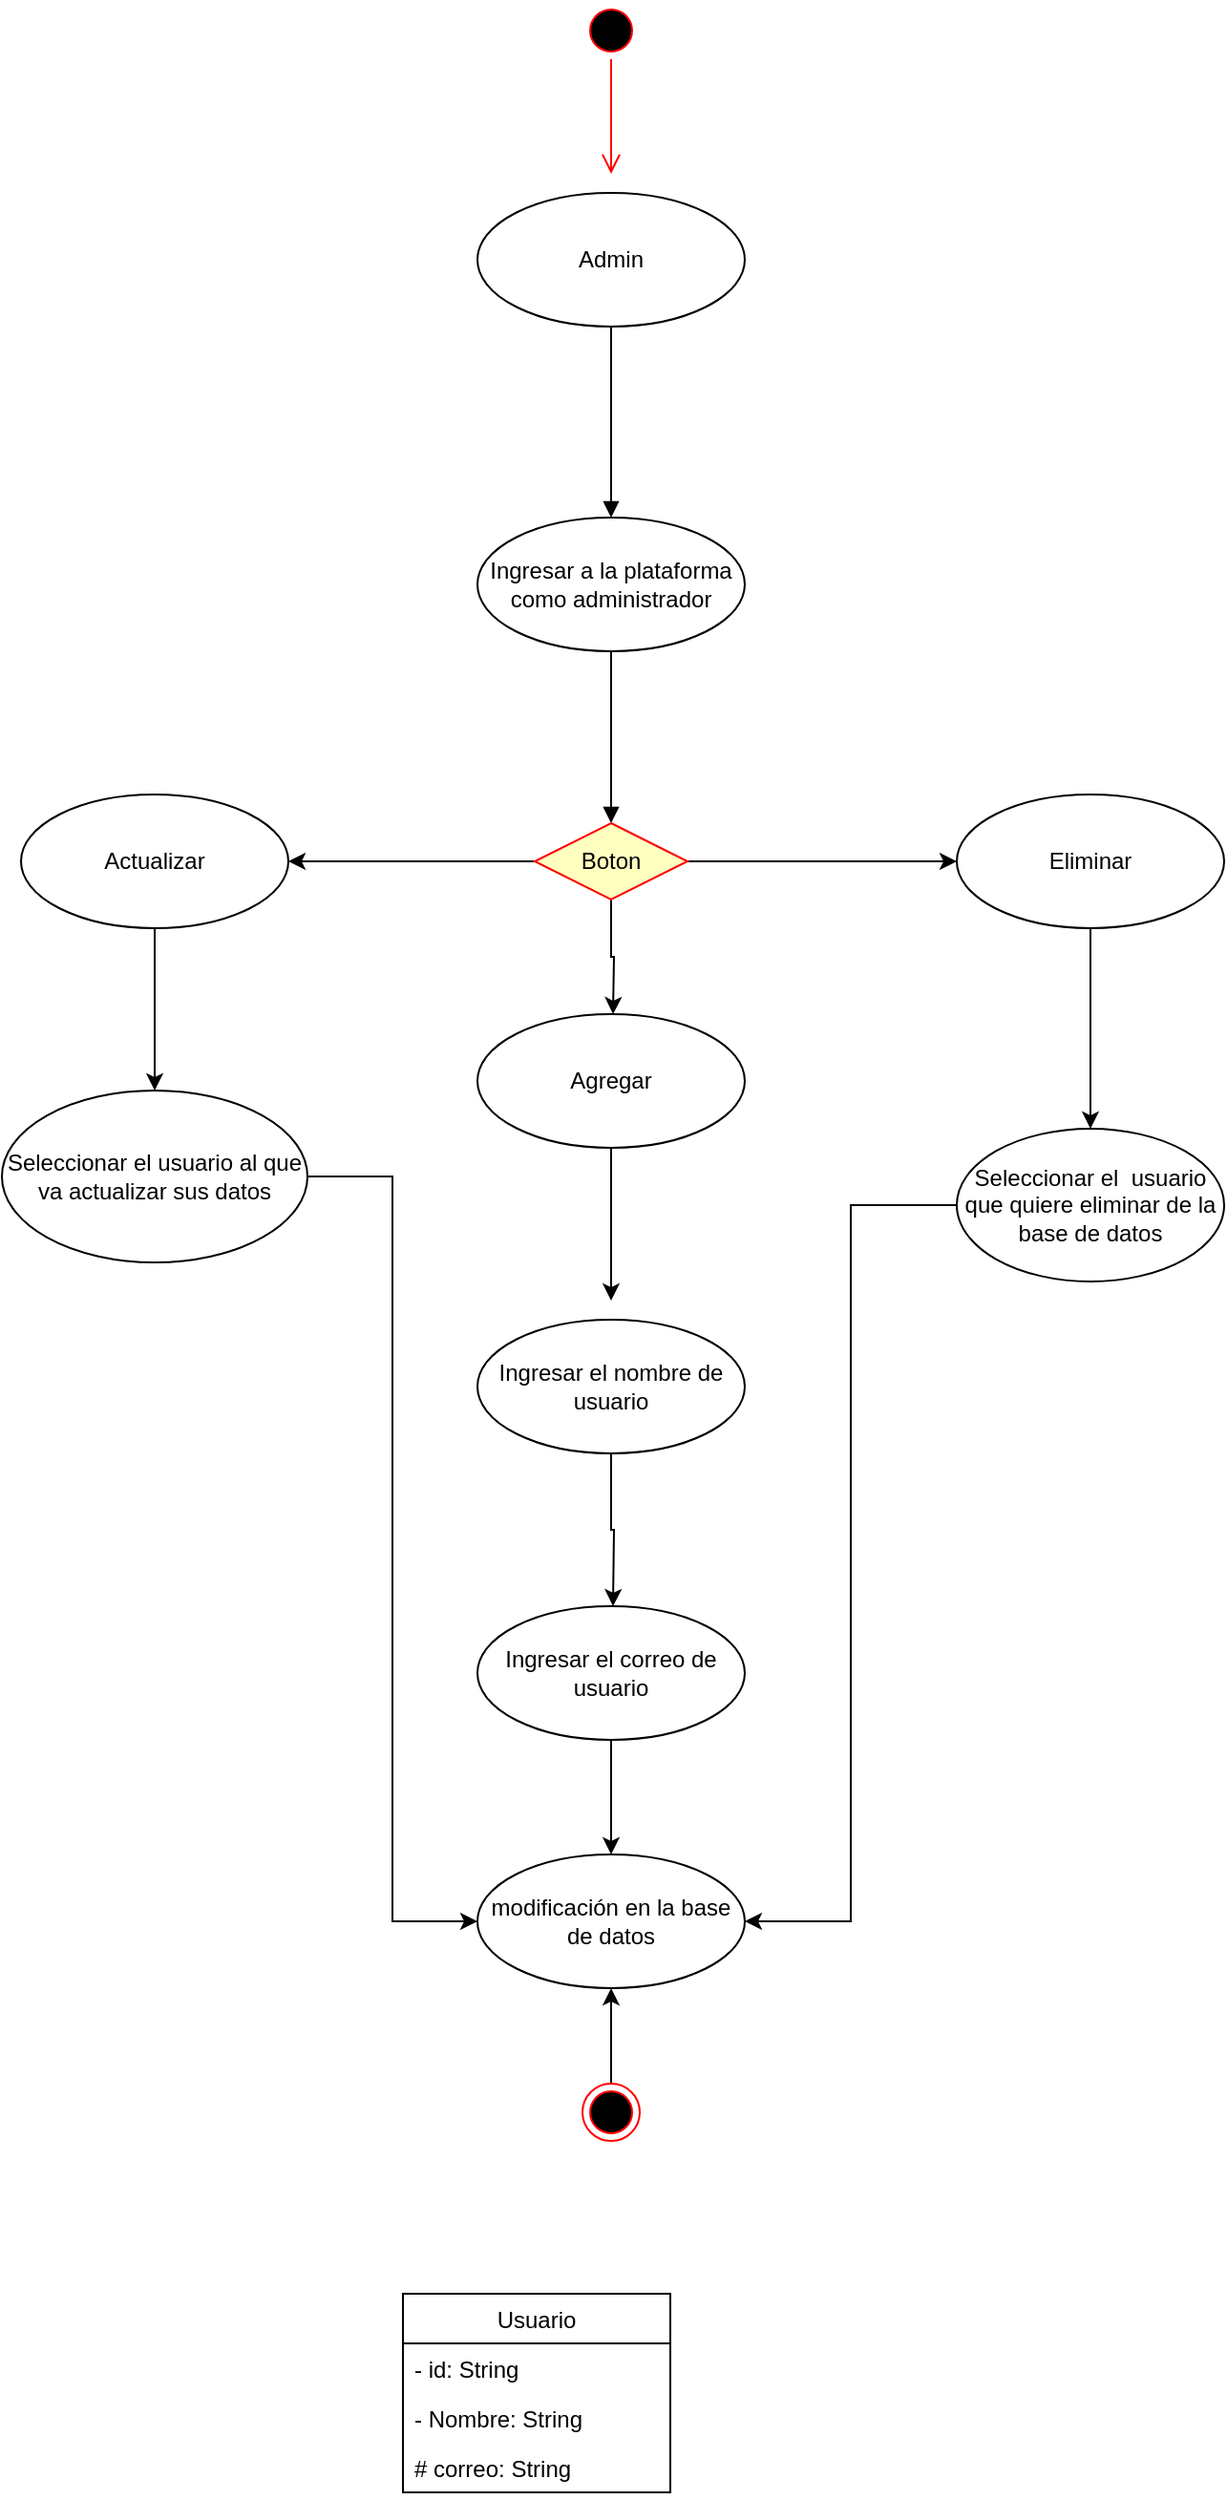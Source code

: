 <mxfile version="15.4.3" type="github">
  <diagram id="4mNhm1m8kC_6178GsUtq" name="Page-1">
    <mxGraphModel dx="1182" dy="764" grid="1" gridSize="10" guides="1" tooltips="1" connect="1" arrows="1" fold="1" page="1" pageScale="1" pageWidth="827" pageHeight="1169" math="0" shadow="0">
      <root>
        <mxCell id="0" />
        <mxCell id="1" parent="0" />
        <mxCell id="gqm2LpXMmxmWjQ3Am7r3-1" value="" style="ellipse;html=1;shape=startState;fillColor=#000000;strokeColor=#ff0000;" parent="1" vertex="1">
          <mxGeometry x="384" y="40" width="30" height="30" as="geometry" />
        </mxCell>
        <mxCell id="gqm2LpXMmxmWjQ3Am7r3-2" value="" style="edgeStyle=orthogonalEdgeStyle;html=1;verticalAlign=bottom;endArrow=open;endSize=8;strokeColor=#ff0000;rounded=0;" parent="1" source="gqm2LpXMmxmWjQ3Am7r3-1" edge="1">
          <mxGeometry relative="1" as="geometry">
            <mxPoint x="399" y="130" as="targetPoint" />
          </mxGeometry>
        </mxCell>
        <mxCell id="z3vBtUcEqBHXQenF32jz-1" value="&lt;font style=&quot;vertical-align: inherit&quot;&gt;&lt;font style=&quot;vertical-align: inherit&quot;&gt;Admin&lt;/font&gt;&lt;/font&gt;" style="ellipse;whiteSpace=wrap;html=1;" parent="1" vertex="1">
          <mxGeometry x="329" y="140" width="140" height="70" as="geometry" />
        </mxCell>
        <mxCell id="z3vBtUcEqBHXQenF32jz-3" value="&lt;br&gt;" style="html=1;verticalAlign=bottom;endArrow=block;rounded=0;edgeStyle=orthogonalEdgeStyle;exitX=0.5;exitY=1;exitDx=0;exitDy=0;" parent="1" source="z3vBtUcEqBHXQenF32jz-1" edge="1">
          <mxGeometry width="80" relative="1" as="geometry">
            <mxPoint x="370" y="320" as="sourcePoint" />
            <mxPoint x="399" y="310" as="targetPoint" />
          </mxGeometry>
        </mxCell>
        <mxCell id="z3vBtUcEqBHXQenF32jz-4" value="&lt;font style=&quot;vertical-align: inherit&quot;&gt;&lt;font style=&quot;vertical-align: inherit&quot;&gt;Ingresar a la plataforma como administrador&lt;/font&gt;&lt;/font&gt;" style="ellipse;whiteSpace=wrap;html=1;" parent="1" vertex="1">
          <mxGeometry x="329" y="310" width="140" height="70" as="geometry" />
        </mxCell>
        <mxCell id="z3vBtUcEqBHXQenF32jz-5" value="&lt;br&gt;" style="html=1;verticalAlign=bottom;endArrow=block;rounded=0;edgeStyle=orthogonalEdgeStyle;exitX=0.5;exitY=1;exitDx=0;exitDy=0;" parent="1" source="z3vBtUcEqBHXQenF32jz-4" edge="1">
          <mxGeometry width="80" relative="1" as="geometry">
            <mxPoint x="398.5" y="390" as="sourcePoint" />
            <mxPoint x="399" y="470" as="targetPoint" />
            <Array as="points">
              <mxPoint x="399" y="460" />
            </Array>
          </mxGeometry>
        </mxCell>
        <mxCell id="z3vBtUcEqBHXQenF32jz-9" style="edgeStyle=orthogonalEdgeStyle;rounded=0;orthogonalLoop=1;jettySize=auto;html=1;exitX=0;exitY=0.5;exitDx=0;exitDy=0;entryX=1;entryY=0.5;entryDx=0;entryDy=0;" parent="1" source="z3vBtUcEqBHXQenF32jz-6" target="z3vBtUcEqBHXQenF32jz-14" edge="1">
          <mxGeometry relative="1" as="geometry">
            <mxPoint x="290" y="490" as="targetPoint" />
          </mxGeometry>
        </mxCell>
        <mxCell id="z3vBtUcEqBHXQenF32jz-10" style="edgeStyle=orthogonalEdgeStyle;rounded=0;orthogonalLoop=1;jettySize=auto;html=1;exitX=1;exitY=0.5;exitDx=0;exitDy=0;entryX=0;entryY=0.5;entryDx=0;entryDy=0;" parent="1" source="z3vBtUcEqBHXQenF32jz-6" target="z3vBtUcEqBHXQenF32jz-12" edge="1">
          <mxGeometry relative="1" as="geometry">
            <mxPoint x="500" y="490" as="targetPoint" />
          </mxGeometry>
        </mxCell>
        <mxCell id="z3vBtUcEqBHXQenF32jz-11" style="edgeStyle=orthogonalEdgeStyle;rounded=0;orthogonalLoop=1;jettySize=auto;html=1;exitX=0.5;exitY=1;exitDx=0;exitDy=0;" parent="1" source="z3vBtUcEqBHXQenF32jz-6" edge="1">
          <mxGeometry relative="1" as="geometry">
            <mxPoint x="400" y="570" as="targetPoint" />
          </mxGeometry>
        </mxCell>
        <mxCell id="z3vBtUcEqBHXQenF32jz-6" value="&lt;font style=&quot;vertical-align: inherit&quot;&gt;&lt;font style=&quot;vertical-align: inherit&quot;&gt;&lt;font style=&quot;vertical-align: inherit&quot;&gt;&lt;font style=&quot;vertical-align: inherit&quot;&gt;Boton&lt;/font&gt;&lt;/font&gt;&lt;br&gt;&lt;/font&gt;&lt;/font&gt;" style="rhombus;whiteSpace=wrap;html=1;fillColor=#ffffc0;strokeColor=#ff0000;" parent="1" vertex="1">
          <mxGeometry x="359" y="470" width="80" height="40" as="geometry" />
        </mxCell>
        <mxCell id="z3vBtUcEqBHXQenF32jz-17" style="edgeStyle=orthogonalEdgeStyle;rounded=0;orthogonalLoop=1;jettySize=auto;html=1;" parent="1" source="z3vBtUcEqBHXQenF32jz-12" edge="1">
          <mxGeometry relative="1" as="geometry">
            <mxPoint x="650" y="630" as="targetPoint" />
          </mxGeometry>
        </mxCell>
        <mxCell id="z3vBtUcEqBHXQenF32jz-12" value="&lt;font style=&quot;vertical-align: inherit&quot;&gt;&lt;font style=&quot;vertical-align: inherit&quot;&gt;Eliminar&lt;/font&gt;&lt;/font&gt;" style="ellipse;whiteSpace=wrap;html=1;" parent="1" vertex="1">
          <mxGeometry x="580" y="455" width="140" height="70" as="geometry" />
        </mxCell>
        <mxCell id="z3vBtUcEqBHXQenF32jz-15" style="edgeStyle=orthogonalEdgeStyle;rounded=0;orthogonalLoop=1;jettySize=auto;html=1;exitX=0.5;exitY=1;exitDx=0;exitDy=0;" parent="1" source="z3vBtUcEqBHXQenF32jz-13" edge="1">
          <mxGeometry relative="1" as="geometry">
            <mxPoint x="399" y="720" as="targetPoint" />
          </mxGeometry>
        </mxCell>
        <mxCell id="z3vBtUcEqBHXQenF32jz-13" value="&lt;font style=&quot;vertical-align: inherit&quot;&gt;&lt;font style=&quot;vertical-align: inherit&quot;&gt;Agregar&lt;/font&gt;&lt;/font&gt;" style="ellipse;whiteSpace=wrap;html=1;" parent="1" vertex="1">
          <mxGeometry x="329" y="570" width="140" height="70" as="geometry" />
        </mxCell>
        <mxCell id="z3vBtUcEqBHXQenF32jz-19" style="edgeStyle=orthogonalEdgeStyle;rounded=0;orthogonalLoop=1;jettySize=auto;html=1;entryX=0.5;entryY=0;entryDx=0;entryDy=0;" parent="1" source="z3vBtUcEqBHXQenF32jz-14" target="z3vBtUcEqBHXQenF32jz-20" edge="1">
          <mxGeometry relative="1" as="geometry">
            <mxPoint x="160" y="590" as="targetPoint" />
          </mxGeometry>
        </mxCell>
        <mxCell id="z3vBtUcEqBHXQenF32jz-14" value="&lt;font style=&quot;vertical-align: inherit&quot;&gt;&lt;font style=&quot;vertical-align: inherit&quot;&gt;Actualizar&lt;/font&gt;&lt;/font&gt;" style="ellipse;whiteSpace=wrap;html=1;" parent="1" vertex="1">
          <mxGeometry x="90" y="455" width="140" height="70" as="geometry" />
        </mxCell>
        <mxCell id="z3vBtUcEqBHXQenF32jz-22" style="edgeStyle=orthogonalEdgeStyle;rounded=0;orthogonalLoop=1;jettySize=auto;html=1;" parent="1" source="z3vBtUcEqBHXQenF32jz-16" edge="1">
          <mxGeometry relative="1" as="geometry">
            <mxPoint x="400" y="880" as="targetPoint" />
          </mxGeometry>
        </mxCell>
        <mxCell id="z3vBtUcEqBHXQenF32jz-16" value="&lt;font style=&quot;vertical-align: inherit&quot;&gt;&lt;font style=&quot;vertical-align: inherit&quot;&gt;Ingresar el nombre de usuario&lt;/font&gt;&lt;/font&gt;" style="ellipse;whiteSpace=wrap;html=1;" parent="1" vertex="1">
          <mxGeometry x="329" y="730" width="140" height="70" as="geometry" />
        </mxCell>
        <mxCell id="z3vBtUcEqBHXQenF32jz-23" style="edgeStyle=orthogonalEdgeStyle;rounded=0;orthogonalLoop=1;jettySize=auto;html=1;entryX=1;entryY=0.5;entryDx=0;entryDy=0;" parent="1" source="z3vBtUcEqBHXQenF32jz-18" target="z3vBtUcEqBHXQenF32jz-24" edge="1">
          <mxGeometry relative="1" as="geometry">
            <mxPoint x="650" y="950" as="targetPoint" />
          </mxGeometry>
        </mxCell>
        <mxCell id="z3vBtUcEqBHXQenF32jz-18" value="&lt;font style=&quot;vertical-align: inherit&quot;&gt;&lt;font style=&quot;vertical-align: inherit&quot;&gt;Seleccionar el&amp;nbsp; usuario que quiere eliminar de la base de datos&lt;/font&gt;&lt;/font&gt;" style="ellipse;whiteSpace=wrap;html=1;" parent="1" vertex="1">
          <mxGeometry x="580" y="630" width="140" height="80" as="geometry" />
        </mxCell>
        <mxCell id="z3vBtUcEqBHXQenF32jz-21" style="edgeStyle=orthogonalEdgeStyle;rounded=0;orthogonalLoop=1;jettySize=auto;html=1;entryX=0;entryY=0.5;entryDx=0;entryDy=0;" parent="1" source="z3vBtUcEqBHXQenF32jz-20" target="z3vBtUcEqBHXQenF32jz-24" edge="1">
          <mxGeometry relative="1" as="geometry">
            <mxPoint x="160" y="950" as="targetPoint" />
          </mxGeometry>
        </mxCell>
        <mxCell id="z3vBtUcEqBHXQenF32jz-20" value="&lt;font style=&quot;vertical-align: inherit&quot;&gt;&lt;font style=&quot;vertical-align: inherit&quot;&gt;Seleccionar el usuario al que va actualizar sus datos&lt;/font&gt;&lt;/font&gt;" style="ellipse;whiteSpace=wrap;html=1;" parent="1" vertex="1">
          <mxGeometry x="80" y="610" width="160" height="90" as="geometry" />
        </mxCell>
        <mxCell id="z3vBtUcEqBHXQenF32jz-24" value="&lt;font style=&quot;vertical-align: inherit&quot;&gt;&lt;font style=&quot;vertical-align: inherit&quot;&gt;modificación en la base de datos&lt;/font&gt;&lt;/font&gt;" style="ellipse;whiteSpace=wrap;html=1;" parent="1" vertex="1">
          <mxGeometry x="329" y="1010" width="140" height="70" as="geometry" />
        </mxCell>
        <mxCell id="z3vBtUcEqBHXQenF32jz-26" style="edgeStyle=orthogonalEdgeStyle;rounded=0;orthogonalLoop=1;jettySize=auto;html=1;entryX=0.5;entryY=0;entryDx=0;entryDy=0;" parent="1" source="z3vBtUcEqBHXQenF32jz-25" target="z3vBtUcEqBHXQenF32jz-24" edge="1">
          <mxGeometry relative="1" as="geometry" />
        </mxCell>
        <mxCell id="z3vBtUcEqBHXQenF32jz-25" value="&lt;font style=&quot;vertical-align: inherit&quot;&gt;&lt;font style=&quot;vertical-align: inherit&quot;&gt;Ingresar el correo de usuario&lt;/font&gt;&lt;/font&gt;" style="ellipse;whiteSpace=wrap;html=1;" parent="1" vertex="1">
          <mxGeometry x="329" y="880" width="140" height="70" as="geometry" />
        </mxCell>
        <mxCell id="z3vBtUcEqBHXQenF32jz-28" style="edgeStyle=orthogonalEdgeStyle;rounded=0;orthogonalLoop=1;jettySize=auto;html=1;entryX=0.5;entryY=1;entryDx=0;entryDy=0;" parent="1" source="z3vBtUcEqBHXQenF32jz-27" target="z3vBtUcEqBHXQenF32jz-24" edge="1">
          <mxGeometry relative="1" as="geometry" />
        </mxCell>
        <mxCell id="z3vBtUcEqBHXQenF32jz-27" value="" style="ellipse;html=1;shape=endState;fillColor=#000000;strokeColor=#ff0000;" parent="1" vertex="1">
          <mxGeometry x="384" y="1130" width="30" height="30" as="geometry" />
        </mxCell>
        <mxCell id="QDHMUk18wRGemSduAv4s-2" value="Usuario" style="swimlane;fontStyle=0;childLayout=stackLayout;horizontal=1;startSize=26;fillColor=none;horizontalStack=0;resizeParent=1;resizeParentMax=0;resizeLast=0;collapsible=1;marginBottom=0;" vertex="1" parent="1">
          <mxGeometry x="290" y="1240" width="140" height="104" as="geometry" />
        </mxCell>
        <mxCell id="QDHMUk18wRGemSduAv4s-3" value="- id: String" style="text;strokeColor=none;fillColor=none;align=left;verticalAlign=top;spacingLeft=4;spacingRight=4;overflow=hidden;rotatable=0;points=[[0,0.5],[1,0.5]];portConstraint=eastwest;" vertex="1" parent="QDHMUk18wRGemSduAv4s-2">
          <mxGeometry y="26" width="140" height="26" as="geometry" />
        </mxCell>
        <mxCell id="QDHMUk18wRGemSduAv4s-4" value="- Nombre: String" style="text;strokeColor=none;fillColor=none;align=left;verticalAlign=top;spacingLeft=4;spacingRight=4;overflow=hidden;rotatable=0;points=[[0,0.5],[1,0.5]];portConstraint=eastwest;" vertex="1" parent="QDHMUk18wRGemSduAv4s-2">
          <mxGeometry y="52" width="140" height="26" as="geometry" />
        </mxCell>
        <mxCell id="QDHMUk18wRGemSduAv4s-5" value="# correo: String" style="text;strokeColor=none;fillColor=none;align=left;verticalAlign=top;spacingLeft=4;spacingRight=4;overflow=hidden;rotatable=0;points=[[0,0.5],[1,0.5]];portConstraint=eastwest;" vertex="1" parent="QDHMUk18wRGemSduAv4s-2">
          <mxGeometry y="78" width="140" height="26" as="geometry" />
        </mxCell>
      </root>
    </mxGraphModel>
  </diagram>
</mxfile>
